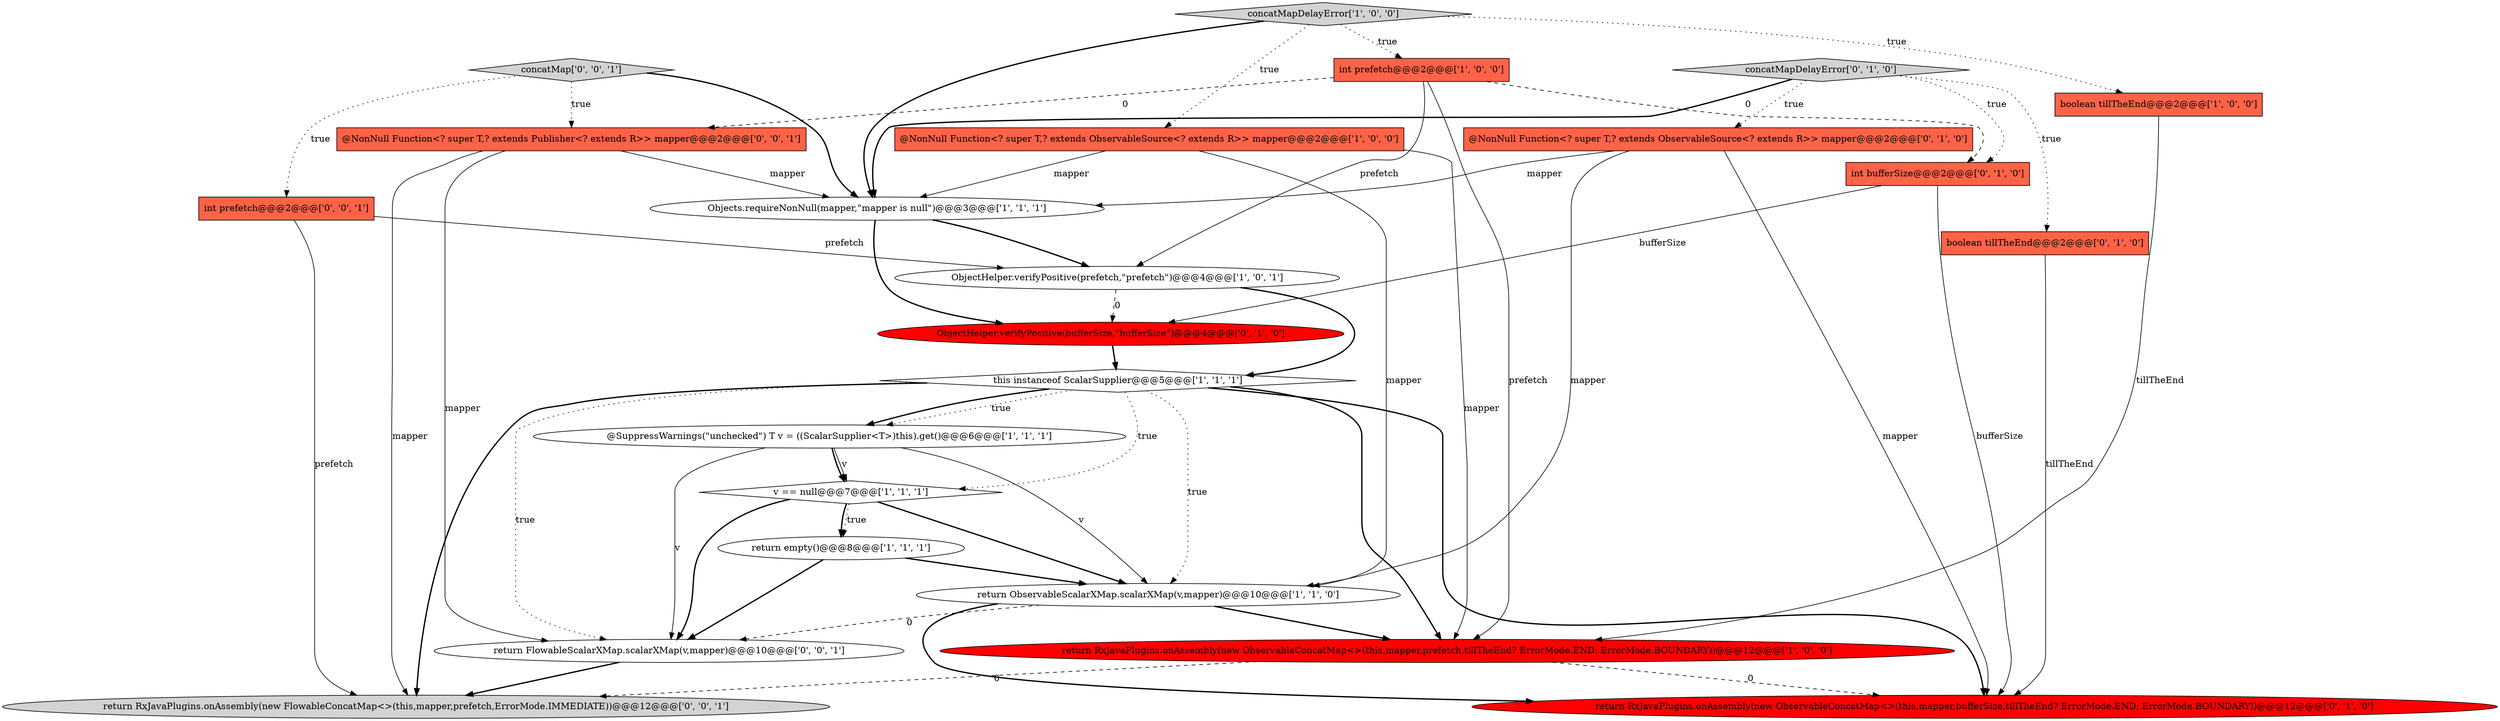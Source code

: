 digraph {
10 [style = filled, label = "ObjectHelper.verifyPositive(prefetch,\"prefetch\")@@@4@@@['1', '0', '1']", fillcolor = white, shape = ellipse image = "AAA0AAABBB1BBB"];
19 [style = filled, label = "return FlowableScalarXMap.scalarXMap(v,mapper)@@@10@@@['0', '0', '1']", fillcolor = white, shape = ellipse image = "AAA0AAABBB3BBB"];
3 [style = filled, label = "@NonNull Function<? super T,? extends ObservableSource<? extends R>> mapper@@@2@@@['1', '0', '0']", fillcolor = tomato, shape = box image = "AAA0AAABBB1BBB"];
15 [style = filled, label = "@NonNull Function<? super T,? extends ObservableSource<? extends R>> mapper@@@2@@@['0', '1', '0']", fillcolor = tomato, shape = box image = "AAA0AAABBB2BBB"];
22 [style = filled, label = "@NonNull Function<? super T,? extends Publisher<? extends R>> mapper@@@2@@@['0', '0', '1']", fillcolor = tomato, shape = box image = "AAA0AAABBB3BBB"];
14 [style = filled, label = "ObjectHelper.verifyPositive(bufferSize,\"bufferSize\")@@@4@@@['0', '1', '0']", fillcolor = red, shape = ellipse image = "AAA1AAABBB2BBB"];
0 [style = filled, label = "return empty()@@@8@@@['1', '1', '1']", fillcolor = white, shape = ellipse image = "AAA0AAABBB1BBB"];
7 [style = filled, label = "@SuppressWarnings(\"unchecked\") T v = ((ScalarSupplier<T>)this).get()@@@6@@@['1', '1', '1']", fillcolor = white, shape = ellipse image = "AAA0AAABBB1BBB"];
11 [style = filled, label = "return ObservableScalarXMap.scalarXMap(v,mapper)@@@10@@@['1', '1', '0']", fillcolor = white, shape = ellipse image = "AAA0AAABBB1BBB"];
6 [style = filled, label = "concatMapDelayError['1', '0', '0']", fillcolor = lightgray, shape = diamond image = "AAA0AAABBB1BBB"];
13 [style = filled, label = "concatMapDelayError['0', '1', '0']", fillcolor = lightgray, shape = diamond image = "AAA0AAABBB2BBB"];
9 [style = filled, label = "v == null@@@7@@@['1', '1', '1']", fillcolor = white, shape = diamond image = "AAA0AAABBB1BBB"];
1 [style = filled, label = "boolean tillTheEnd@@@2@@@['1', '0', '0']", fillcolor = tomato, shape = box image = "AAA0AAABBB1BBB"];
20 [style = filled, label = "return RxJavaPlugins.onAssembly(new FlowableConcatMap<>(this,mapper,prefetch,ErrorMode.IMMEDIATE))@@@12@@@['0', '0', '1']", fillcolor = lightgray, shape = ellipse image = "AAA0AAABBB3BBB"];
16 [style = filled, label = "int bufferSize@@@2@@@['0', '1', '0']", fillcolor = tomato, shape = box image = "AAA1AAABBB2BBB"];
18 [style = filled, label = "int prefetch@@@2@@@['0', '0', '1']", fillcolor = tomato, shape = box image = "AAA0AAABBB3BBB"];
4 [style = filled, label = "this instanceof ScalarSupplier@@@5@@@['1', '1', '1']", fillcolor = white, shape = diamond image = "AAA0AAABBB1BBB"];
21 [style = filled, label = "concatMap['0', '0', '1']", fillcolor = lightgray, shape = diamond image = "AAA0AAABBB3BBB"];
5 [style = filled, label = "Objects.requireNonNull(mapper,\"mapper is null\")@@@3@@@['1', '1', '1']", fillcolor = white, shape = ellipse image = "AAA0AAABBB1BBB"];
12 [style = filled, label = "boolean tillTheEnd@@@2@@@['0', '1', '0']", fillcolor = tomato, shape = box image = "AAA0AAABBB2BBB"];
17 [style = filled, label = "return RxJavaPlugins.onAssembly(new ObservableConcatMap<>(this,mapper,bufferSize,tillTheEnd? ErrorMode.END: ErrorMode.BOUNDARY))@@@12@@@['0', '1', '0']", fillcolor = red, shape = ellipse image = "AAA1AAABBB2BBB"];
2 [style = filled, label = "return RxJavaPlugins.onAssembly(new ObservableConcatMap<>(this,mapper,prefetch,tillTheEnd? ErrorMode.END: ErrorMode.BOUNDARY))@@@12@@@['1', '0', '0']", fillcolor = red, shape = ellipse image = "AAA1AAABBB1BBB"];
8 [style = filled, label = "int prefetch@@@2@@@['1', '0', '0']", fillcolor = tomato, shape = box image = "AAA1AAABBB1BBB"];
18->10 [style = solid, label="prefetch"];
5->10 [style = bold, label=""];
13->16 [style = dotted, label="true"];
8->16 [style = dashed, label="0"];
9->0 [style = dotted, label="true"];
2->20 [style = dashed, label="0"];
9->0 [style = bold, label=""];
9->11 [style = bold, label=""];
4->17 [style = bold, label=""];
3->2 [style = solid, label="mapper"];
7->11 [style = solid, label="v"];
13->12 [style = dotted, label="true"];
22->20 [style = solid, label="mapper"];
0->19 [style = bold, label=""];
21->18 [style = dotted, label="true"];
15->5 [style = solid, label="mapper"];
8->10 [style = solid, label="prefetch"];
19->20 [style = bold, label=""];
16->17 [style = solid, label="bufferSize"];
6->1 [style = dotted, label="true"];
4->11 [style = dotted, label="true"];
4->7 [style = dotted, label="true"];
0->11 [style = bold, label=""];
8->2 [style = solid, label="prefetch"];
21->22 [style = dotted, label="true"];
12->17 [style = solid, label="tillTheEnd"];
4->2 [style = bold, label=""];
5->14 [style = bold, label=""];
15->17 [style = solid, label="mapper"];
2->17 [style = dashed, label="0"];
18->20 [style = solid, label="prefetch"];
11->2 [style = bold, label=""];
4->7 [style = bold, label=""];
1->2 [style = solid, label="tillTheEnd"];
7->9 [style = bold, label=""];
8->22 [style = dashed, label="0"];
21->5 [style = bold, label=""];
6->5 [style = bold, label=""];
7->9 [style = solid, label="v"];
3->11 [style = solid, label="mapper"];
11->19 [style = dashed, label="0"];
6->8 [style = dotted, label="true"];
3->5 [style = solid, label="mapper"];
4->20 [style = bold, label=""];
7->19 [style = solid, label="v"];
10->4 [style = bold, label=""];
13->5 [style = bold, label=""];
9->19 [style = bold, label=""];
11->17 [style = bold, label=""];
22->5 [style = solid, label="mapper"];
22->19 [style = solid, label="mapper"];
13->15 [style = dotted, label="true"];
4->9 [style = dotted, label="true"];
6->3 [style = dotted, label="true"];
16->14 [style = solid, label="bufferSize"];
15->11 [style = solid, label="mapper"];
10->14 [style = dashed, label="0"];
4->19 [style = dotted, label="true"];
14->4 [style = bold, label=""];
}

